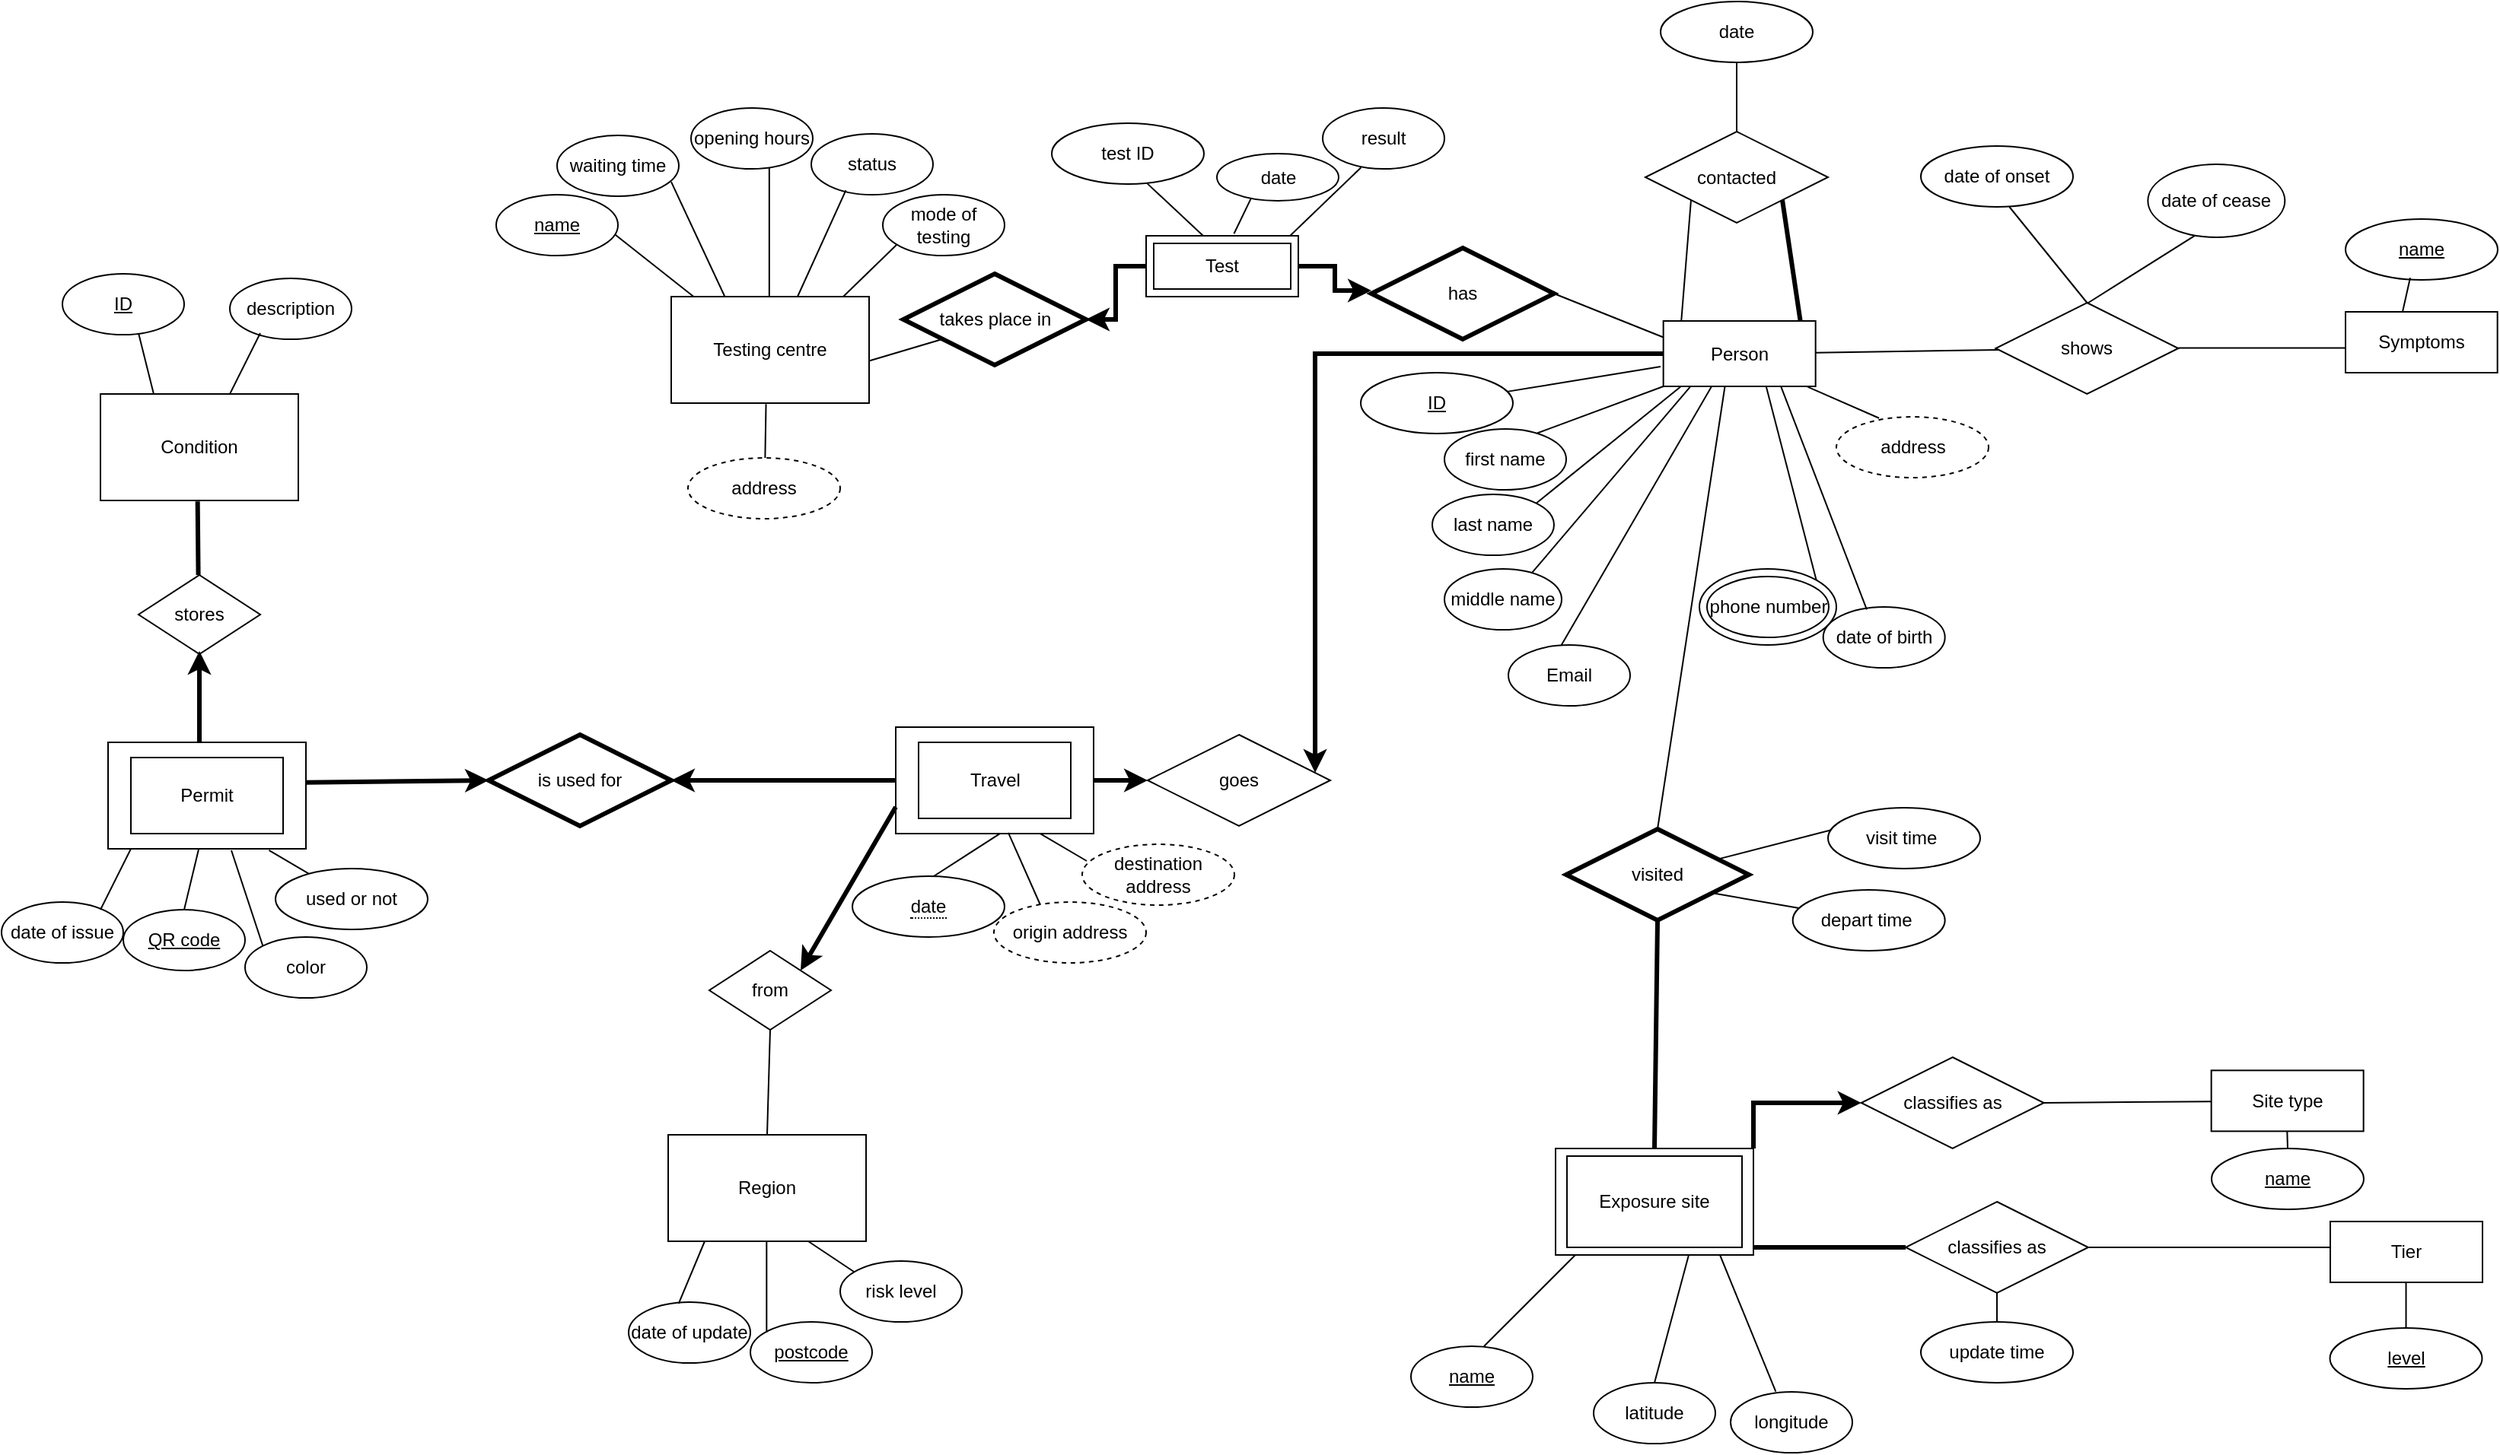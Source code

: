 <mxfile version="15.0.0" type="github">
  <diagram id="R2lEEEUBdFMjLlhIrx00" name="Page-1">
    <mxGraphModel dx="1307" dy="982" grid="1" gridSize="10" guides="1" tooltips="1" connect="1" arrows="1" fold="1" page="1" pageScale="1" pageWidth="1100" pageHeight="850" math="0" shadow="0" extFonts="Permanent Marker^https://fonts.googleapis.com/css?family=Permanent+Marker">
      <root>
        <mxCell id="0" />
        <mxCell id="1" parent="0" />
        <mxCell id="cCSkUBELmc3sfJRsUj0J-64" style="edgeStyle=orthogonalEdgeStyle;rounded=0;orthogonalLoop=1;jettySize=auto;html=1;strokeWidth=3;exitX=1;exitY=0;exitDx=0;exitDy=0;" parent="1" source="YlgnMmfE0ZR5ilOv5xmK-91" target="cCSkUBELmc3sfJRsUj0J-65" edge="1">
          <mxGeometry relative="1" as="geometry">
            <mxPoint x="350" y="319" as="targetPoint" />
          </mxGeometry>
        </mxCell>
        <mxCell id="YlgnMmfE0ZR5ilOv5xmK-91" value="Exposure site" style="rounded=0;whiteSpace=wrap;html=1;fillColor=none;" parent="1" vertex="1">
          <mxGeometry x="131" y="284" width="130" height="70" as="geometry" />
        </mxCell>
        <mxCell id="YlgnMmfE0ZR5ilOv5xmK-94" value="" style="rounded=0;whiteSpace=wrap;html=1;fillColor=none;" parent="1" vertex="1">
          <mxGeometry x="138.5" y="289" width="115" height="60" as="geometry" />
        </mxCell>
        <mxCell id="YlgnMmfE0ZR5ilOv5xmK-95" value="" style="endArrow=none;html=1;" parent="1" edge="1">
          <mxGeometry width="50" height="50" relative="1" as="geometry">
            <mxPoint x="84" y="414" as="sourcePoint" />
            <mxPoint x="144" y="354" as="targetPoint" />
          </mxGeometry>
        </mxCell>
        <mxCell id="YlgnMmfE0ZR5ilOv5xmK-99" value="&lt;u&gt;name&lt;/u&gt;" style="ellipse;whiteSpace=wrap;html=1;fillColor=none;gradientColor=none;" parent="1" vertex="1">
          <mxGeometry x="36" y="414" width="80" height="40" as="geometry" />
        </mxCell>
        <mxCell id="YlgnMmfE0ZR5ilOv5xmK-104" value="" style="endArrow=none;html=1;exitX=0.371;exitY=-0.004;exitDx=0;exitDy=0;exitPerimeter=0;" parent="1" source="YlgnMmfE0ZR5ilOv5xmK-107" edge="1">
          <mxGeometry width="50" height="50" relative="1" as="geometry">
            <mxPoint x="261" y="404" as="sourcePoint" />
            <mxPoint x="239.0" y="354" as="targetPoint" />
          </mxGeometry>
        </mxCell>
        <mxCell id="YlgnMmfE0ZR5ilOv5xmK-105" value="" style="endArrow=none;html=1;startArrow=none;exitX=0.5;exitY=0;exitDx=0;exitDy=0;" parent="1" source="YlgnMmfE0ZR5ilOv5xmK-106" edge="1">
          <mxGeometry width="50" height="50" relative="1" as="geometry">
            <mxPoint x="214.5" y="387.41" as="sourcePoint" />
            <mxPoint x="218.5" y="354" as="targetPoint" />
          </mxGeometry>
        </mxCell>
        <mxCell id="YlgnMmfE0ZR5ilOv5xmK-106" value="latitude" style="ellipse;whiteSpace=wrap;html=1;fillColor=none;gradientColor=none;" parent="1" vertex="1">
          <mxGeometry x="156" y="438" width="80" height="40" as="geometry" />
        </mxCell>
        <mxCell id="YlgnMmfE0ZR5ilOv5xmK-107" value="longitude" style="ellipse;whiteSpace=wrap;html=1;fillColor=none;gradientColor=none;" parent="1" vertex="1">
          <mxGeometry x="246" y="444" width="80" height="40" as="geometry" />
        </mxCell>
        <mxCell id="YlgnMmfE0ZR5ilOv5xmK-110" value="" style="endArrow=none;html=1;strokeWidth=1;entryX=0.216;entryY=0.714;entryDx=0;entryDy=0;entryPerimeter=0;" parent="1" target="f1ooUEPMnGp5a3XwGr4C-3" edge="1">
          <mxGeometry width="50" height="50" relative="1" as="geometry">
            <mxPoint x="-320.0" y="-233.76" as="sourcePoint" />
            <mxPoint x="-123" y="-292.0" as="targetPoint" />
          </mxGeometry>
        </mxCell>
        <mxCell id="YlgnMmfE0ZR5ilOv5xmK-111" value="Testing centre" style="rounded=0;whiteSpace=wrap;html=1;fillColor=none;" parent="1" vertex="1">
          <mxGeometry x="-450" y="-276" width="130" height="70" as="geometry" />
        </mxCell>
        <mxCell id="YlgnMmfE0ZR5ilOv5xmK-112" value="" style="endArrow=none;html=1;entryX=1;entryY=1;entryDx=0;entryDy=0;" parent="1" edge="1">
          <mxGeometry width="50" height="50" relative="1" as="geometry">
            <mxPoint x="-435.28" y="-276" as="sourcePoint" />
            <mxPoint x="-486.996" y="-316.858" as="targetPoint" />
          </mxGeometry>
        </mxCell>
        <mxCell id="YlgnMmfE0ZR5ilOv5xmK-113" value="" style="endArrow=none;html=1;entryX=0.685;entryY=0.99;entryDx=0;entryDy=0;entryPerimeter=0;" parent="1" edge="1">
          <mxGeometry width="50" height="50" relative="1" as="geometry">
            <mxPoint x="-414.8" y="-276" as="sourcePoint" />
            <mxPoint x="-450.0" y="-351.4" as="targetPoint" />
          </mxGeometry>
        </mxCell>
        <mxCell id="YlgnMmfE0ZR5ilOv5xmK-114" value="" style="endArrow=none;html=1;entryX=0.5;entryY=1;entryDx=0;entryDy=0;" parent="1" edge="1">
          <mxGeometry width="50" height="50" relative="1" as="geometry">
            <mxPoint x="-385.59" y="-276" as="sourcePoint" />
            <mxPoint x="-385.59" y="-361" as="targetPoint" />
          </mxGeometry>
        </mxCell>
        <mxCell id="YlgnMmfE0ZR5ilOv5xmK-115" value="" style="endArrow=none;html=1;entryX=0;entryY=1;entryDx=0;entryDy=0;" parent="1" edge="1">
          <mxGeometry width="50" height="50" relative="1" as="geometry">
            <mxPoint x="-367" y="-276" as="sourcePoint" />
            <mxPoint x="-335.284" y="-345.858" as="targetPoint" />
          </mxGeometry>
        </mxCell>
        <mxCell id="YlgnMmfE0ZR5ilOv5xmK-116" value="" style="endArrow=none;html=1;entryX=0;entryY=0.5;entryDx=0;entryDy=0;" parent="1" edge="1">
          <mxGeometry width="50" height="50" relative="1" as="geometry">
            <mxPoint x="-337" y="-276" as="sourcePoint" />
            <mxPoint x="-302" y="-310" as="targetPoint" />
          </mxGeometry>
        </mxCell>
        <mxCell id="YlgnMmfE0ZR5ilOv5xmK-117" value="&lt;u&gt;name&lt;/u&gt;" style="ellipse;whiteSpace=wrap;html=1;fillColor=none;gradientColor=none;" parent="1" vertex="1">
          <mxGeometry x="-565" y="-343" width="80" height="40" as="geometry" />
        </mxCell>
        <mxCell id="YlgnMmfE0ZR5ilOv5xmK-118" value="&lt;span&gt;waiting time&lt;/span&gt;" style="ellipse;whiteSpace=wrap;html=1;fillColor=none;gradientColor=none;" parent="1" vertex="1">
          <mxGeometry x="-525" y="-382" width="80" height="40" as="geometry" />
        </mxCell>
        <mxCell id="YlgnMmfE0ZR5ilOv5xmK-119" value="opening hours" style="ellipse;whiteSpace=wrap;html=1;fillColor=none;gradientColor=none;" parent="1" vertex="1">
          <mxGeometry x="-437" y="-400" width="80" height="40" as="geometry" />
        </mxCell>
        <mxCell id="YlgnMmfE0ZR5ilOv5xmK-120" value="mode of testing" style="ellipse;whiteSpace=wrap;html=1;fillColor=none;gradientColor=none;" parent="1" vertex="1">
          <mxGeometry x="-311" y="-343" width="80" height="40" as="geometry" />
        </mxCell>
        <mxCell id="YlgnMmfE0ZR5ilOv5xmK-121" value="status" style="ellipse;whiteSpace=wrap;html=1;fillColor=none;gradientColor=none;" parent="1" vertex="1">
          <mxGeometry x="-358" y="-383" width="80" height="40" as="geometry" />
        </mxCell>
        <mxCell id="YlgnMmfE0ZR5ilOv5xmK-122" value="" style="endArrow=none;html=1;entryX=0.5;entryY=1;entryDx=0;entryDy=0;exitX=0.479;exitY=1.009;exitDx=0;exitDy=0;exitPerimeter=0;" parent="1" source="YlgnMmfE0ZR5ilOv5xmK-111" target="cCSkUBELmc3sfJRsUj0J-99" edge="1">
          <mxGeometry width="50" height="50" relative="1" as="geometry">
            <mxPoint x="-397" y="-186" as="sourcePoint" />
            <mxPoint x="-397.5" y="-206" as="targetPoint" />
          </mxGeometry>
        </mxCell>
        <mxCell id="cCSkUBELmc3sfJRsUj0J-100" value="Text" style="edgeLabel;html=1;align=center;verticalAlign=middle;resizable=0;points=[];" parent="YlgnMmfE0ZR5ilOv5xmK-122" vertex="1" connectable="0">
          <mxGeometry x="0.416" relative="1" as="geometry">
            <mxPoint as="offset" />
          </mxGeometry>
        </mxCell>
        <mxCell id="YlgnMmfE0ZR5ilOv5xmK-131" value="" style="endArrow=none;html=1;entryX=0.471;entryY=-0.005;entryDx=0;entryDy=0;exitX=0.281;exitY=0.946;exitDx=0;exitDy=0;exitPerimeter=0;entryPerimeter=0;" parent="1" source="YlgnMmfE0ZR5ilOv5xmK-133" edge="1">
          <mxGeometry width="50" height="50" relative="1" as="geometry">
            <mxPoint x="-115.5" y="-203" as="sourcePoint" />
            <mxPoint x="-80.27" y="-317.35" as="targetPoint" />
          </mxGeometry>
        </mxCell>
        <mxCell id="YlgnMmfE0ZR5ilOv5xmK-132" value="" style="endArrow=none;html=1;entryX=0.803;entryY=0.322;entryDx=0;entryDy=0;entryPerimeter=0;exitX=0.315;exitY=0.978;exitDx=0;exitDy=0;exitPerimeter=0;" parent="1" source="YlgnMmfE0ZR5ilOv5xmK-134" edge="1">
          <mxGeometry width="50" height="50" relative="1" as="geometry">
            <mxPoint x="-11.5" y="-204" as="sourcePoint" />
            <mxPoint x="-58.76" y="-301.256" as="targetPoint" />
          </mxGeometry>
        </mxCell>
        <mxCell id="YlgnMmfE0ZR5ilOv5xmK-133" value="date" style="ellipse;whiteSpace=wrap;html=1;fillColor=none;gradientColor=none;" parent="1" vertex="1">
          <mxGeometry x="-91.5" y="-370" width="80" height="31" as="geometry" />
        </mxCell>
        <mxCell id="YlgnMmfE0ZR5ilOv5xmK-134" value="result" style="ellipse;whiteSpace=wrap;html=1;fillColor=none;gradientColor=none;" parent="1" vertex="1">
          <mxGeometry x="-22" y="-400" width="80" height="40" as="geometry" />
        </mxCell>
        <mxCell id="cCSkUBELmc3sfJRsUj0J-88" style="edgeStyle=orthogonalEdgeStyle;rounded=0;orthogonalLoop=1;jettySize=auto;html=1;strokeWidth=3;" parent="1" source="YlgnMmfE0ZR5ilOv5xmK-138" target="cCSkUBELmc3sfJRsUj0J-89" edge="1">
          <mxGeometry relative="1" as="geometry">
            <mxPoint x="-50" y="42" as="targetPoint" />
          </mxGeometry>
        </mxCell>
        <mxCell id="pmJfNrGiu5hza0LGlMJ2-2" style="edgeStyle=orthogonalEdgeStyle;rounded=0;orthogonalLoop=1;jettySize=auto;html=1;strokeWidth=3;" parent="1" source="YlgnMmfE0ZR5ilOv5xmK-138" edge="1">
          <mxGeometry relative="1" as="geometry">
            <mxPoint x="-450" y="42" as="targetPoint" />
          </mxGeometry>
        </mxCell>
        <mxCell id="YlgnMmfE0ZR5ilOv5xmK-138" value="Travel" style="rounded=0;whiteSpace=wrap;html=1;fillColor=none;" parent="1" vertex="1">
          <mxGeometry x="-302.5" y="7" width="130" height="70" as="geometry" />
        </mxCell>
        <mxCell id="YlgnMmfE0ZR5ilOv5xmK-141" value="" style="endArrow=none;html=1;entryX=0.529;entryY=0.997;entryDx=0;entryDy=0;exitX=0.5;exitY=0;exitDx=0;exitDy=0;entryPerimeter=0;" parent="1" target="YlgnMmfE0ZR5ilOv5xmK-138" edge="1">
          <mxGeometry width="50" height="50" relative="1" as="geometry">
            <mxPoint x="-277.5" y="105" as="sourcePoint" />
            <mxPoint x="-234.5" y="75" as="targetPoint" />
          </mxGeometry>
        </mxCell>
        <mxCell id="YlgnMmfE0ZR5ilOv5xmK-143" value="" style="endArrow=none;html=1;entryX=0.569;entryY=0.992;entryDx=0;entryDy=0;entryPerimeter=0;" parent="1" target="YlgnMmfE0ZR5ilOv5xmK-138" edge="1">
          <mxGeometry width="50" height="50" relative="1" as="geometry">
            <mxPoint x="-207" y="125" as="sourcePoint" />
            <mxPoint x="-227.5" y="75" as="targetPoint" />
          </mxGeometry>
        </mxCell>
        <mxCell id="YlgnMmfE0ZR5ilOv5xmK-145" value="" style="endArrow=none;html=1;entryX=0.729;entryY=0.999;entryDx=0;entryDy=0;entryPerimeter=0;" parent="1" target="YlgnMmfE0ZR5ilOv5xmK-138" edge="1">
          <mxGeometry width="50" height="50" relative="1" as="geometry">
            <mxPoint x="-177" y="95" as="sourcePoint" />
            <mxPoint x="-207" y="75" as="targetPoint" />
          </mxGeometry>
        </mxCell>
        <mxCell id="YlgnMmfE0ZR5ilOv5xmK-151" value="from" style="rhombus;whiteSpace=wrap;html=1;fillColor=none;gradientColor=none;" parent="1" vertex="1">
          <mxGeometry x="-425" y="154" width="80" height="52" as="geometry" />
        </mxCell>
        <mxCell id="YlgnMmfE0ZR5ilOv5xmK-152" value="Region" style="rounded=0;whiteSpace=wrap;html=1;fillColor=none;" parent="1" vertex="1">
          <mxGeometry x="-452" y="275" width="130" height="70" as="geometry" />
        </mxCell>
        <mxCell id="YlgnMmfE0ZR5ilOv5xmK-154" value="Permit" style="rounded=0;whiteSpace=wrap;html=1;fillColor=none;" parent="1" vertex="1">
          <mxGeometry x="-820" y="17" width="130" height="70" as="geometry" />
        </mxCell>
        <mxCell id="YlgnMmfE0ZR5ilOv5xmK-155" value="" style="endArrow=classic;html=1;strokeWidth=3;exitX=0;exitY=0.75;exitDx=0;exitDy=0;entryX=1;entryY=0;entryDx=0;entryDy=0;" parent="1" source="YlgnMmfE0ZR5ilOv5xmK-138" target="YlgnMmfE0ZR5ilOv5xmK-151" edge="1">
          <mxGeometry width="50" height="50" relative="1" as="geometry">
            <mxPoint x="-302.5" y="39.29" as="sourcePoint" />
            <mxPoint x="-470" y="40.29" as="targetPoint" />
            <Array as="points" />
          </mxGeometry>
        </mxCell>
        <mxCell id="YlgnMmfE0ZR5ilOv5xmK-156" value="" style="endArrow=none;html=1;entryX=0.5;entryY=0;entryDx=0;entryDy=0;exitX=0.5;exitY=1;exitDx=0;exitDy=0;" parent="1" source="YlgnMmfE0ZR5ilOv5xmK-151" target="YlgnMmfE0ZR5ilOv5xmK-152" edge="1">
          <mxGeometry width="50" height="50" relative="1" as="geometry">
            <mxPoint x="-464.5" y="245" as="sourcePoint" />
            <mxPoint x="-302.5" y="244.76" as="targetPoint" />
          </mxGeometry>
        </mxCell>
        <mxCell id="YlgnMmfE0ZR5ilOv5xmK-160" value="" style="endArrow=classic;html=1;strokeWidth=3;entryX=0;entryY=0.5;entryDx=0;entryDy=0;exitX=0.999;exitY=0.376;exitDx=0;exitDy=0;exitPerimeter=0;" parent="1" source="YlgnMmfE0ZR5ilOv5xmK-154" target="cCSkUBELmc3sfJRsUj0J-91" edge="1">
          <mxGeometry width="50" height="50" relative="1" as="geometry">
            <mxPoint x="-689" y="43" as="sourcePoint" />
            <mxPoint x="-556" y="43" as="targetPoint" />
          </mxGeometry>
        </mxCell>
        <mxCell id="YlgnMmfE0ZR5ilOv5xmK-161" value="" style="endArrow=none;html=1;entryX=0.5;entryY=1;entryDx=0;entryDy=0;exitX=0.411;exitY=0.023;exitDx=0;exitDy=0;exitPerimeter=0;" parent="1" source="YlgnMmfE0ZR5ilOv5xmK-164" edge="1">
          <mxGeometry width="50" height="50" relative="1" as="geometry">
            <mxPoint x="-448" y="385" as="sourcePoint" />
            <mxPoint x="-428" y="345" as="targetPoint" />
            <Array as="points">
              <mxPoint x="-428" y="345" />
            </Array>
          </mxGeometry>
        </mxCell>
        <mxCell id="YlgnMmfE0ZR5ilOv5xmK-162" value="" style="endArrow=none;html=1;entryX=0.5;entryY=1;entryDx=0;entryDy=0;" parent="1" edge="1">
          <mxGeometry width="50" height="50" relative="1" as="geometry">
            <mxPoint x="-387.34" y="405" as="sourcePoint" />
            <mxPoint x="-387.34" y="345" as="targetPoint" />
            <Array as="points">
              <mxPoint x="-387.34" y="405" />
              <mxPoint x="-387.34" y="395" />
            </Array>
          </mxGeometry>
        </mxCell>
        <mxCell id="YlgnMmfE0ZR5ilOv5xmK-163" value="" style="endArrow=none;html=1;entryX=0.5;entryY=1;entryDx=0;entryDy=0;" parent="1" edge="1">
          <mxGeometry width="50" height="50" relative="1" as="geometry">
            <mxPoint x="-330" y="365" as="sourcePoint" />
            <mxPoint x="-360" y="345" as="targetPoint" />
          </mxGeometry>
        </mxCell>
        <mxCell id="YlgnMmfE0ZR5ilOv5xmK-164" value="date of update" style="ellipse;whiteSpace=wrap;html=1;fillColor=none;gradientColor=none;" parent="1" vertex="1">
          <mxGeometry x="-478" y="385" width="80" height="40" as="geometry" />
        </mxCell>
        <mxCell id="YlgnMmfE0ZR5ilOv5xmK-165" value="&lt;u&gt;postcode&lt;/u&gt;" style="ellipse;whiteSpace=wrap;html=1;fillColor=none;gradientColor=none;" parent="1" vertex="1">
          <mxGeometry x="-398" y="398" width="80" height="40" as="geometry" />
        </mxCell>
        <mxCell id="YlgnMmfE0ZR5ilOv5xmK-166" value="risk level" style="ellipse;whiteSpace=wrap;html=1;fillColor=none;gradientColor=none;" parent="1" vertex="1">
          <mxGeometry x="-339" y="358" width="80" height="40" as="geometry" />
        </mxCell>
        <mxCell id="YlgnMmfE0ZR5ilOv5xmK-167" value="" style="endArrow=classic;html=1;strokeWidth=3;" parent="1" edge="1">
          <mxGeometry width="50" height="50" relative="1" as="geometry">
            <mxPoint x="-760" y="17" as="sourcePoint" />
            <mxPoint x="-760" y="-43" as="targetPoint" />
          </mxGeometry>
        </mxCell>
        <mxCell id="YlgnMmfE0ZR5ilOv5xmK-168" value="stores" style="rhombus;whiteSpace=wrap;html=1;fillColor=none;gradientColor=none;" parent="1" vertex="1">
          <mxGeometry x="-800" y="-93" width="80" height="52" as="geometry" />
        </mxCell>
        <mxCell id="YlgnMmfE0ZR5ilOv5xmK-171" value="Condition" style="rounded=0;whiteSpace=wrap;html=1;fillColor=none;" parent="1" vertex="1">
          <mxGeometry x="-825" y="-212" width="130" height="70" as="geometry" />
        </mxCell>
        <mxCell id="YlgnMmfE0ZR5ilOv5xmK-172" value="" style="endArrow=none;html=1;strokeWidth=1;" parent="1" edge="1">
          <mxGeometry width="50" height="50" relative="1" as="geometry">
            <mxPoint x="-740" y="-212" as="sourcePoint" />
            <mxPoint x="-720" y="-252" as="targetPoint" />
          </mxGeometry>
        </mxCell>
        <mxCell id="YlgnMmfE0ZR5ilOv5xmK-173" value="" style="endArrow=none;html=1;strokeWidth=1;" parent="1" edge="1">
          <mxGeometry width="50" height="50" relative="1" as="geometry">
            <mxPoint x="-790" y="-212" as="sourcePoint" />
            <mxPoint x="-800" y="-252" as="targetPoint" />
          </mxGeometry>
        </mxCell>
        <mxCell id="YlgnMmfE0ZR5ilOv5xmK-174" value="&lt;u&gt;ID&lt;/u&gt;" style="ellipse;whiteSpace=wrap;html=1;fillColor=none;gradientColor=none;" parent="1" vertex="1">
          <mxGeometry x="-850" y="-291" width="80" height="40" as="geometry" />
        </mxCell>
        <mxCell id="YlgnMmfE0ZR5ilOv5xmK-175" value="description" style="ellipse;whiteSpace=wrap;html=1;fillColor=none;gradientColor=none;" parent="1" vertex="1">
          <mxGeometry x="-740" y="-288" width="80" height="40" as="geometry" />
        </mxCell>
        <mxCell id="YlgnMmfE0ZR5ilOv5xmK-176" value="" style="endArrow=none;html=1;strokeWidth=3;entryX=0.491;entryY=1.009;entryDx=0;entryDy=0;entryPerimeter=0;" parent="1" target="YlgnMmfE0ZR5ilOv5xmK-171" edge="1">
          <mxGeometry width="50" height="50" relative="1" as="geometry">
            <mxPoint x="-760.71" y="-93" as="sourcePoint" />
            <mxPoint x="-761" y="-140" as="targetPoint" />
          </mxGeometry>
        </mxCell>
        <mxCell id="YlgnMmfE0ZR5ilOv5xmK-177" value="" style="endArrow=none;html=1;entryX=0.5;entryY=1;entryDx=0;entryDy=0;" parent="1" edge="1">
          <mxGeometry width="50" height="50" relative="1" as="geometry">
            <mxPoint x="-825" y="127" as="sourcePoint" />
            <mxPoint x="-805" y="87" as="targetPoint" />
          </mxGeometry>
        </mxCell>
        <mxCell id="YlgnMmfE0ZR5ilOv5xmK-178" value="" style="endArrow=none;html=1;exitX=0;exitY=0;exitDx=0;exitDy=0;" parent="1" source="YlgnMmfE0ZR5ilOv5xmK-182" edge="1">
          <mxGeometry width="50" height="50" relative="1" as="geometry">
            <mxPoint x="-690" y="127" as="sourcePoint" />
            <mxPoint x="-739" y="88" as="targetPoint" />
          </mxGeometry>
        </mxCell>
        <mxCell id="YlgnMmfE0ZR5ilOv5xmK-179" value="" style="endArrow=none;html=1;entryX=0.5;entryY=1;entryDx=0;entryDy=0;exitX=0.5;exitY=0;exitDx=0;exitDy=0;" parent="1" source="YlgnMmfE0ZR5ilOv5xmK-181" edge="1">
          <mxGeometry width="50" height="50" relative="1" as="geometry">
            <mxPoint x="-760.42" y="127" as="sourcePoint" />
            <mxPoint x="-760.42" y="87" as="targetPoint" />
          </mxGeometry>
        </mxCell>
        <mxCell id="YlgnMmfE0ZR5ilOv5xmK-180" value="date of issue" style="ellipse;whiteSpace=wrap;html=1;fillColor=none;gradientColor=none;" parent="1" vertex="1">
          <mxGeometry x="-890" y="122" width="80" height="40" as="geometry" />
        </mxCell>
        <mxCell id="YlgnMmfE0ZR5ilOv5xmK-181" value="&lt;u&gt;QR code&lt;/u&gt;" style="ellipse;whiteSpace=wrap;html=1;fillColor=none;gradientColor=none;" parent="1" vertex="1">
          <mxGeometry x="-810" y="127" width="80" height="40" as="geometry" />
        </mxCell>
        <mxCell id="YlgnMmfE0ZR5ilOv5xmK-182" value="color" style="ellipse;whiteSpace=wrap;html=1;fillColor=none;gradientColor=none;" parent="1" vertex="1">
          <mxGeometry x="-730" y="145" width="80" height="40" as="geometry" />
        </mxCell>
        <mxCell id="cCSkUBELmc3sfJRsUj0J-90" style="edgeStyle=orthogonalEdgeStyle;rounded=0;orthogonalLoop=1;jettySize=auto;html=1;entryX=0.917;entryY=0.416;entryDx=0;entryDy=0;entryPerimeter=0;strokeWidth=3;" parent="1" source="cCSkUBELmc3sfJRsUj0J-3" target="cCSkUBELmc3sfJRsUj0J-89" edge="1">
          <mxGeometry relative="1" as="geometry" />
        </mxCell>
        <mxCell id="cCSkUBELmc3sfJRsUj0J-3" value="Person" style="whiteSpace=wrap;html=1;align=center;strokeWidth=1;" parent="1" vertex="1">
          <mxGeometry x="201.83" y="-260" width="100" height="43" as="geometry" />
        </mxCell>
        <mxCell id="cCSkUBELmc3sfJRsUj0J-4" value="contacted" style="shape=rhombus;perimeter=rhombusPerimeter;whiteSpace=wrap;html=1;align=center;strokeWidth=1;" parent="1" vertex="1">
          <mxGeometry x="190.0" y="-384.5" width="120" height="60" as="geometry" />
        </mxCell>
        <mxCell id="cCSkUBELmc3sfJRsUj0J-5" value="" style="endArrow=none;html=1;rounded=0;entryX=0;entryY=1;entryDx=0;entryDy=0;exitX=0.118;exitY=-0.005;exitDx=0;exitDy=0;exitPerimeter=0;" parent="1" source="cCSkUBELmc3sfJRsUj0J-3" target="cCSkUBELmc3sfJRsUj0J-4" edge="1">
          <mxGeometry relative="1" as="geometry">
            <mxPoint x="28.83" y="-317.5" as="sourcePoint" />
            <mxPoint x="188.83" y="-317.5" as="targetPoint" />
          </mxGeometry>
        </mxCell>
        <mxCell id="cCSkUBELmc3sfJRsUj0J-7" value="" style="endArrow=none;html=1;rounded=0;exitX=1;exitY=1;exitDx=0;exitDy=0;entryX=0.9;entryY=0;entryDx=0;entryDy=0;entryPerimeter=0;strokeWidth=3;" parent="1" source="cCSkUBELmc3sfJRsUj0J-4" target="cCSkUBELmc3sfJRsUj0J-3" edge="1">
          <mxGeometry relative="1" as="geometry">
            <mxPoint x="171.83" y="-247" as="sourcePoint" />
            <mxPoint x="331.83" y="-247" as="targetPoint" />
          </mxGeometry>
        </mxCell>
        <mxCell id="cCSkUBELmc3sfJRsUj0J-12" value="first name" style="ellipse;whiteSpace=wrap;html=1;fillColor=none;gradientColor=none;" parent="1" vertex="1">
          <mxGeometry x="58" y="-189" width="80" height="40" as="geometry" />
        </mxCell>
        <mxCell id="cCSkUBELmc3sfJRsUj0J-14" value="phone number" style="ellipse;whiteSpace=wrap;html=1;fillColor=none;gradientColor=none;" parent="1" vertex="1">
          <mxGeometry x="230.5" y="-92" width="80" height="40" as="geometry" />
        </mxCell>
        <mxCell id="cCSkUBELmc3sfJRsUj0J-15" value="last name" style="ellipse;whiteSpace=wrap;html=1;fillColor=none;gradientColor=none;" parent="1" vertex="1">
          <mxGeometry x="50" y="-146" width="80" height="40" as="geometry" />
        </mxCell>
        <mxCell id="cCSkUBELmc3sfJRsUj0J-16" value="middle name" style="ellipse;whiteSpace=wrap;html=1;fillColor=none;gradientColor=none;" parent="1" vertex="1">
          <mxGeometry x="58" y="-97" width="77" height="40" as="geometry" />
        </mxCell>
        <mxCell id="cCSkUBELmc3sfJRsUj0J-17" value="Email" style="ellipse;whiteSpace=wrap;html=1;fillColor=none;gradientColor=none;" parent="1" vertex="1">
          <mxGeometry x="100" y="-47" width="80" height="40" as="geometry" />
        </mxCell>
        <mxCell id="cCSkUBELmc3sfJRsUj0J-18" value="" style="ellipse;whiteSpace=wrap;html=1;fillColor=none;gradientColor=none;" parent="1" vertex="1">
          <mxGeometry x="225.5" y="-97" width="90" height="50" as="geometry" />
        </mxCell>
        <mxCell id="cCSkUBELmc3sfJRsUj0J-29" value="date of birth" style="ellipse;whiteSpace=wrap;html=1;fillColor=none;gradientColor=none;" parent="1" vertex="1">
          <mxGeometry x="306.83" y="-72" width="80" height="40" as="geometry" />
        </mxCell>
        <mxCell id="cCSkUBELmc3sfJRsUj0J-37" value="" style="endArrow=none;html=1;rounded=0;entryX=0.948;entryY=1.008;entryDx=0;entryDy=0;entryPerimeter=0;exitX=0;exitY=0;exitDx=0;exitDy=0;" parent="1" target="cCSkUBELmc3sfJRsUj0J-3" edge="1">
          <mxGeometry relative="1" as="geometry">
            <mxPoint x="343.546" y="-196.142" as="sourcePoint" />
            <mxPoint x="503.83" y="-132" as="targetPoint" />
          </mxGeometry>
        </mxCell>
        <mxCell id="cCSkUBELmc3sfJRsUj0J-38" value="" style="endArrow=none;html=1;rounded=0;exitX=0.676;exitY=1.006;exitDx=0;exitDy=0;exitPerimeter=0;entryX=1;entryY=0;entryDx=0;entryDy=0;" parent="1" source="cCSkUBELmc3sfJRsUj0J-3" target="cCSkUBELmc3sfJRsUj0J-18" edge="1">
          <mxGeometry relative="1" as="geometry">
            <mxPoint x="243.83" y="-192" as="sourcePoint" />
            <mxPoint x="403.83" y="-192" as="targetPoint" />
          </mxGeometry>
        </mxCell>
        <mxCell id="cCSkUBELmc3sfJRsUj0J-39" value="" style="endArrow=none;html=1;rounded=0;entryX=0.358;entryY=0.042;entryDx=0;entryDy=0;entryPerimeter=0;exitX=0.773;exitY=1.005;exitDx=0;exitDy=0;exitPerimeter=0;" parent="1" source="cCSkUBELmc3sfJRsUj0J-3" target="cCSkUBELmc3sfJRsUj0J-29" edge="1">
          <mxGeometry relative="1" as="geometry">
            <mxPoint x="293.83" y="-322" as="sourcePoint" />
            <mxPoint x="453.83" y="-322" as="targetPoint" />
          </mxGeometry>
        </mxCell>
        <mxCell id="cCSkUBELmc3sfJRsUj0J-40" value="" style="endArrow=none;html=1;rounded=0;entryX=0.317;entryY=1.001;entryDx=0;entryDy=0;exitX=0.435;exitY=0.004;exitDx=0;exitDy=0;exitPerimeter=0;entryPerimeter=0;" parent="1" source="cCSkUBELmc3sfJRsUj0J-17" target="cCSkUBELmc3sfJRsUj0J-3" edge="1">
          <mxGeometry relative="1" as="geometry">
            <mxPoint x="186.83" y="-107.83" as="sourcePoint" />
            <mxPoint x="346.83" y="-107.83" as="targetPoint" />
          </mxGeometry>
        </mxCell>
        <mxCell id="cCSkUBELmc3sfJRsUj0J-41" value="" style="endArrow=none;html=1;rounded=0;exitX=0.762;exitY=0.068;exitDx=0;exitDy=0;exitPerimeter=0;entryX=0;entryY=1;entryDx=0;entryDy=0;" parent="1" source="cCSkUBELmc3sfJRsUj0J-12" target="cCSkUBELmc3sfJRsUj0J-3" edge="1">
          <mxGeometry relative="1" as="geometry">
            <mxPoint x="73.83" y="-222" as="sourcePoint" />
            <mxPoint x="233.83" y="-222" as="targetPoint" />
          </mxGeometry>
        </mxCell>
        <mxCell id="cCSkUBELmc3sfJRsUj0J-42" value="" style="endArrow=none;html=1;rounded=0;entryX=0.113;entryY=1.006;entryDx=0;entryDy=0;entryPerimeter=0;exitX=1;exitY=0;exitDx=0;exitDy=0;" parent="1" source="cCSkUBELmc3sfJRsUj0J-15" target="cCSkUBELmc3sfJRsUj0J-3" edge="1">
          <mxGeometry relative="1" as="geometry">
            <mxPoint x="110.83" y="-176" as="sourcePoint" />
            <mxPoint x="213.83" y="-218" as="targetPoint" />
          </mxGeometry>
        </mxCell>
        <mxCell id="cCSkUBELmc3sfJRsUj0J-43" value="" style="endArrow=none;html=1;rounded=0;exitX=0.745;exitY=0.068;exitDx=0;exitDy=0;exitPerimeter=0;entryX=0.176;entryY=1.008;entryDx=0;entryDy=0;entryPerimeter=0;" parent="1" source="cCSkUBELmc3sfJRsUj0J-16" target="cCSkUBELmc3sfJRsUj0J-3" edge="1">
          <mxGeometry relative="1" as="geometry">
            <mxPoint x="73.83" y="-222" as="sourcePoint" />
            <mxPoint x="233.83" y="-222" as="targetPoint" />
          </mxGeometry>
        </mxCell>
        <mxCell id="cCSkUBELmc3sfJRsUj0J-44" value="" style="endArrow=none;html=1;rounded=0;" parent="1" target="cCSkUBELmc3sfJRsUj0J-45" edge="1">
          <mxGeometry relative="1" as="geometry">
            <mxPoint x="301.83" y="-239.09" as="sourcePoint" />
            <mxPoint x="710" y="-239" as="targetPoint" />
          </mxGeometry>
        </mxCell>
        <mxCell id="cCSkUBELmc3sfJRsUj0J-45" value="shows" style="shape=rhombus;perimeter=rhombusPerimeter;whiteSpace=wrap;html=1;align=center;strokeWidth=1;" parent="1" vertex="1">
          <mxGeometry x="420.17" y="-272" width="120" height="60" as="geometry" />
        </mxCell>
        <mxCell id="cCSkUBELmc3sfJRsUj0J-46" value="" style="endArrow=none;html=1;rounded=0;" parent="1" edge="1">
          <mxGeometry relative="1" as="geometry">
            <mxPoint x="540.17" y="-242.24" as="sourcePoint" />
            <mxPoint x="700.17" y="-242.24" as="targetPoint" />
          </mxGeometry>
        </mxCell>
        <mxCell id="cCSkUBELmc3sfJRsUj0J-47" value="Symptoms" style="whiteSpace=wrap;html=1;align=center;strokeWidth=1;" parent="1" vertex="1">
          <mxGeometry x="650" y="-266" width="99.83" height="40" as="geometry" />
        </mxCell>
        <mxCell id="cCSkUBELmc3sfJRsUj0J-48" value="" style="endArrow=none;html=1;rounded=0;exitX=0.5;exitY=0;exitDx=0;exitDy=0;" parent="1" source="cCSkUBELmc3sfJRsUj0J-45" edge="1">
          <mxGeometry relative="1" as="geometry">
            <mxPoint x="490.17" y="-233" as="sourcePoint" />
            <mxPoint x="429.17" y="-335" as="targetPoint" />
          </mxGeometry>
        </mxCell>
        <mxCell id="cCSkUBELmc3sfJRsUj0J-49" value="date of onset" style="ellipse;whiteSpace=wrap;html=1;align=center;strokeWidth=1;" parent="1" vertex="1">
          <mxGeometry x="371" y="-375" width="100" height="40" as="geometry" />
        </mxCell>
        <mxCell id="cCSkUBELmc3sfJRsUj0J-50" value="" style="endArrow=none;html=1;rounded=0;" parent="1" target="cCSkUBELmc3sfJRsUj0J-51" edge="1">
          <mxGeometry relative="1" as="geometry">
            <mxPoint x="200" y="-230" as="sourcePoint" />
            <mxPoint x="200" y="-230" as="targetPoint" />
          </mxGeometry>
        </mxCell>
        <mxCell id="cCSkUBELmc3sfJRsUj0J-51" value="ID" style="ellipse;whiteSpace=wrap;html=1;align=center;fontStyle=4;strokeWidth=1;" parent="1" vertex="1">
          <mxGeometry x="3" y="-226" width="100" height="40" as="geometry" />
        </mxCell>
        <mxCell id="cCSkUBELmc3sfJRsUj0J-52" value="date of cease" style="ellipse;whiteSpace=wrap;html=1;fillColor=none;gradientColor=none;" parent="1" vertex="1">
          <mxGeometry x="520.17" y="-363" width="90" height="48" as="geometry" />
        </mxCell>
        <mxCell id="cCSkUBELmc3sfJRsUj0J-53" value="" style="endArrow=none;html=1;rounded=0;entryX=0.342;entryY=0.978;entryDx=0;entryDy=0;entryPerimeter=0;exitX=0.504;exitY=0.004;exitDx=0;exitDy=0;exitPerimeter=0;" parent="1" source="cCSkUBELmc3sfJRsUj0J-45" target="cCSkUBELmc3sfJRsUj0J-52" edge="1">
          <mxGeometry relative="1" as="geometry">
            <mxPoint x="480.17" y="-273" as="sourcePoint" />
            <mxPoint x="550.17" y="-313" as="targetPoint" />
          </mxGeometry>
        </mxCell>
        <mxCell id="cCSkUBELmc3sfJRsUj0J-54" value="name" style="ellipse;whiteSpace=wrap;html=1;align=center;fontStyle=4;strokeWidth=1;" parent="1" vertex="1">
          <mxGeometry x="650" y="-327" width="100" height="40" as="geometry" />
        </mxCell>
        <mxCell id="cCSkUBELmc3sfJRsUj0J-55" value="" style="endArrow=none;html=1;rounded=0;exitX=0.425;exitY=0.966;exitDx=0;exitDy=0;exitPerimeter=0;entryX=0.375;entryY=0.006;entryDx=0;entryDy=0;entryPerimeter=0;" parent="1" source="cCSkUBELmc3sfJRsUj0J-54" target="cCSkUBELmc3sfJRsUj0J-47" edge="1">
          <mxGeometry relative="1" as="geometry">
            <mxPoint x="550" y="-205" as="sourcePoint" />
            <mxPoint x="710" y="-205" as="targetPoint" />
          </mxGeometry>
        </mxCell>
        <mxCell id="cCSkUBELmc3sfJRsUj0J-57" value="visited" style="shape=rhombus;perimeter=rhombusPerimeter;whiteSpace=wrap;html=1;align=center;strokeWidth=3;" parent="1" vertex="1">
          <mxGeometry x="138" y="74" width="120" height="60" as="geometry" />
        </mxCell>
        <mxCell id="cCSkUBELmc3sfJRsUj0J-61" value="" style="endArrow=none;html=1;rounded=0;entryX=0.356;entryY=0.147;entryDx=0;entryDy=0;entryPerimeter=0;exitX=0.628;exitY=0.992;exitDx=0;exitDy=0;exitPerimeter=0;" parent="1" source="f1ooUEPMnGp5a3XwGr4C-1" edge="1">
          <mxGeometry relative="1" as="geometry">
            <mxPoint x="-137" y="-350" as="sourcePoint" />
            <mxPoint x="-94.52" y="-310.356" as="targetPoint" />
          </mxGeometry>
        </mxCell>
        <mxCell id="cCSkUBELmc3sfJRsUj0J-62" value="" style="endArrow=none;html=1;rounded=0;strokeWidth=1;exitX=0.404;exitY=1.006;exitDx=0;exitDy=0;exitPerimeter=0;entryX=0.5;entryY=0;entryDx=0;entryDy=0;" parent="1" source="cCSkUBELmc3sfJRsUj0J-3" target="cCSkUBELmc3sfJRsUj0J-57" edge="1">
          <mxGeometry relative="1" as="geometry">
            <mxPoint x="-70" y="10" as="sourcePoint" />
            <mxPoint x="180" y="50" as="targetPoint" />
          </mxGeometry>
        </mxCell>
        <mxCell id="cCSkUBELmc3sfJRsUj0J-63" value="" style="endArrow=none;html=1;rounded=0;strokeWidth=3;exitX=0.5;exitY=1;exitDx=0;exitDy=0;entryX=0.5;entryY=0;entryDx=0;entryDy=0;" parent="1" source="cCSkUBELmc3sfJRsUj0J-57" target="YlgnMmfE0ZR5ilOv5xmK-91" edge="1">
          <mxGeometry relative="1" as="geometry">
            <mxPoint x="70" y="250" as="sourcePoint" />
            <mxPoint x="230" y="250" as="targetPoint" />
          </mxGeometry>
        </mxCell>
        <mxCell id="cCSkUBELmc3sfJRsUj0J-65" value="classifies as" style="shape=rhombus;perimeter=rhombusPerimeter;whiteSpace=wrap;html=1;align=center;strokeWidth=1;" parent="1" vertex="1">
          <mxGeometry x="331.83" y="224" width="120" height="60" as="geometry" />
        </mxCell>
        <mxCell id="cCSkUBELmc3sfJRsUj0J-66" value="" style="endArrow=none;html=1;rounded=0;strokeWidth=1;exitX=1;exitY=0.5;exitDx=0;exitDy=0;" parent="1" source="cCSkUBELmc3sfJRsUj0J-65" target="cCSkUBELmc3sfJRsUj0J-67" edge="1">
          <mxGeometry relative="1" as="geometry">
            <mxPoint x="451.83" y="252.67" as="sourcePoint" />
            <mxPoint x="611.83" y="252.67" as="targetPoint" />
          </mxGeometry>
        </mxCell>
        <mxCell id="cCSkUBELmc3sfJRsUj0J-67" value="Site type" style="whiteSpace=wrap;html=1;align=center;strokeWidth=1;" parent="1" vertex="1">
          <mxGeometry x="561.83" y="232.67" width="100" height="40" as="geometry" />
        </mxCell>
        <mxCell id="cCSkUBELmc3sfJRsUj0J-68" value="" style="endArrow=none;html=1;rounded=0;strokeWidth=1;" parent="1" target="cCSkUBELmc3sfJRsUj0J-69" edge="1">
          <mxGeometry relative="1" as="geometry">
            <mxPoint x="611.66" y="272.67" as="sourcePoint" />
            <mxPoint x="612" y="304" as="targetPoint" />
          </mxGeometry>
        </mxCell>
        <mxCell id="cCSkUBELmc3sfJRsUj0J-69" value="name" style="ellipse;whiteSpace=wrap;html=1;align=center;fontStyle=4;strokeWidth=1;" parent="1" vertex="1">
          <mxGeometry x="562" y="284" width="100" height="40" as="geometry" />
        </mxCell>
        <mxCell id="cCSkUBELmc3sfJRsUj0J-70" value="" style="endArrow=none;html=1;rounded=0;strokeWidth=3;" parent="1" target="cCSkUBELmc3sfJRsUj0J-71" edge="1">
          <mxGeometry relative="1" as="geometry">
            <mxPoint x="261" y="349" as="sourcePoint" />
            <mxPoint x="421" y="349" as="targetPoint" />
          </mxGeometry>
        </mxCell>
        <mxCell id="cCSkUBELmc3sfJRsUj0J-71" value="classifies as" style="shape=rhombus;perimeter=rhombusPerimeter;whiteSpace=wrap;html=1;align=center;strokeWidth=1;" parent="1" vertex="1">
          <mxGeometry x="361" y="319" width="120" height="60" as="geometry" />
        </mxCell>
        <mxCell id="cCSkUBELmc3sfJRsUj0J-72" value="" style="endArrow=none;html=1;rounded=0;strokeWidth=1;" parent="1" edge="1">
          <mxGeometry relative="1" as="geometry">
            <mxPoint x="480" y="349" as="sourcePoint" />
            <mxPoint x="640" y="349" as="targetPoint" />
          </mxGeometry>
        </mxCell>
        <mxCell id="cCSkUBELmc3sfJRsUj0J-73" value="Tier" style="whiteSpace=wrap;html=1;align=center;strokeWidth=1;" parent="1" vertex="1">
          <mxGeometry x="640" y="332" width="100" height="40" as="geometry" />
        </mxCell>
        <mxCell id="cCSkUBELmc3sfJRsUj0J-74" value="" style="endArrow=none;html=1;rounded=0;strokeWidth=1;" parent="1" target="cCSkUBELmc3sfJRsUj0J-75" edge="1">
          <mxGeometry relative="1" as="geometry">
            <mxPoint x="689.76" y="372" as="sourcePoint" />
            <mxPoint x="689.76" y="422" as="targetPoint" />
          </mxGeometry>
        </mxCell>
        <mxCell id="cCSkUBELmc3sfJRsUj0J-75" value="level" style="ellipse;whiteSpace=wrap;html=1;align=center;fontStyle=4;strokeWidth=1;" parent="1" vertex="1">
          <mxGeometry x="639.76" y="402" width="100" height="40" as="geometry" />
        </mxCell>
        <mxCell id="cCSkUBELmc3sfJRsUj0J-76" value="" style="endArrow=none;html=1;rounded=0;strokeWidth=1;exitX=0.5;exitY=1;exitDx=0;exitDy=0;" parent="1" source="cCSkUBELmc3sfJRsUj0J-71" edge="1">
          <mxGeometry relative="1" as="geometry">
            <mxPoint x="470" y="400" as="sourcePoint" />
            <mxPoint x="421" y="400" as="targetPoint" />
          </mxGeometry>
        </mxCell>
        <mxCell id="cCSkUBELmc3sfJRsUj0J-78" value="" style="endArrow=none;html=1;rounded=0;strokeWidth=1;" parent="1" source="cCSkUBELmc3sfJRsUj0J-57" edge="1">
          <mxGeometry relative="1" as="geometry">
            <mxPoint x="280" y="80" as="sourcePoint" />
            <mxPoint x="330" y="70" as="targetPoint" />
          </mxGeometry>
        </mxCell>
        <mxCell id="cCSkUBELmc3sfJRsUj0J-79" value="" style="endArrow=none;html=1;rounded=0;strokeWidth=1;" parent="1" target="cCSkUBELmc3sfJRsUj0J-82" edge="1">
          <mxGeometry relative="1" as="geometry">
            <mxPoint x="233.6" y="116" as="sourcePoint" />
            <mxPoint x="273.534" y="122.615" as="targetPoint" />
          </mxGeometry>
        </mxCell>
        <mxCell id="cCSkUBELmc3sfJRsUj0J-80" value="visit time&amp;nbsp;" style="ellipse;whiteSpace=wrap;html=1;align=center;strokeWidth=1;" parent="1" vertex="1">
          <mxGeometry x="310" y="60" width="100" height="40" as="geometry" />
        </mxCell>
        <mxCell id="cCSkUBELmc3sfJRsUj0J-82" value="depart time&amp;nbsp;" style="ellipse;whiteSpace=wrap;html=1;align=center;strokeWidth=1;" parent="1" vertex="1">
          <mxGeometry x="286.834" y="114.005" width="100" height="40" as="geometry" />
        </mxCell>
        <mxCell id="cCSkUBELmc3sfJRsUj0J-89" value="goes" style="shape=rhombus;perimeter=rhombusPerimeter;whiteSpace=wrap;html=1;align=center;strokeWidth=1;" parent="1" vertex="1">
          <mxGeometry x="-137" y="12" width="120" height="60" as="geometry" />
        </mxCell>
        <mxCell id="cCSkUBELmc3sfJRsUj0J-91" value="is used for" style="shape=rhombus;perimeter=rhombusPerimeter;whiteSpace=wrap;html=1;align=center;strokeWidth=3;" parent="1" vertex="1">
          <mxGeometry x="-570.0" y="12" width="120" height="60" as="geometry" />
        </mxCell>
        <mxCell id="cCSkUBELmc3sfJRsUj0J-94" value="" style="rounded=0;whiteSpace=wrap;html=1;fillColor=none;" parent="1" vertex="1">
          <mxGeometry x="-805" y="27" width="100" height="50" as="geometry" />
        </mxCell>
        <mxCell id="cCSkUBELmc3sfJRsUj0J-95" value="" style="endArrow=none;html=1;rounded=0;strokeWidth=1;exitX=0.813;exitY=1.014;exitDx=0;exitDy=0;exitPerimeter=0;" parent="1" source="YlgnMmfE0ZR5ilOv5xmK-154" target="cCSkUBELmc3sfJRsUj0J-96" edge="1">
          <mxGeometry relative="1" as="geometry">
            <mxPoint x="-640" y="70" as="sourcePoint" />
            <mxPoint x="-660" y="120" as="targetPoint" />
          </mxGeometry>
        </mxCell>
        <mxCell id="cCSkUBELmc3sfJRsUj0J-96" value="used or not" style="ellipse;whiteSpace=wrap;html=1;align=center;strokeWidth=1;" parent="1" vertex="1">
          <mxGeometry x="-710" y="100" width="100" height="40" as="geometry" />
        </mxCell>
        <mxCell id="cCSkUBELmc3sfJRsUj0J-97" value="&lt;span style=&quot;border-bottom: 1px dotted&quot;&gt;date&lt;/span&gt;" style="ellipse;whiteSpace=wrap;html=1;align=center;strokeWidth=1;" parent="1" vertex="1">
          <mxGeometry x="-331" y="105" width="100" height="40" as="geometry" />
        </mxCell>
        <mxCell id="cCSkUBELmc3sfJRsUj0J-98" value="address" style="ellipse;whiteSpace=wrap;html=1;align=center;dashed=1;strokeWidth=1;" parent="1" vertex="1">
          <mxGeometry x="315.5" y="-197" width="100" height="40" as="geometry" />
        </mxCell>
        <mxCell id="cCSkUBELmc3sfJRsUj0J-99" value="address" style="ellipse;whiteSpace=wrap;html=1;align=center;dashed=1;strokeWidth=1;" parent="1" vertex="1">
          <mxGeometry x="-439" y="-170" width="100" height="40" as="geometry" />
        </mxCell>
        <mxCell id="pmJfNrGiu5hza0LGlMJ2-1" value="" style="rounded=0;whiteSpace=wrap;html=1;fillColor=none;" parent="1" vertex="1">
          <mxGeometry x="-287.5" y="17" width="100" height="50" as="geometry" />
        </mxCell>
        <mxCell id="pmJfNrGiu5hza0LGlMJ2-3" value="origin address" style="ellipse;whiteSpace=wrap;html=1;align=center;dashed=1;strokeWidth=1;" parent="1" vertex="1">
          <mxGeometry x="-238" y="122" width="100" height="40" as="geometry" />
        </mxCell>
        <mxCell id="pmJfNrGiu5hza0LGlMJ2-4" value="destination address" style="ellipse;whiteSpace=wrap;html=1;align=center;dashed=1;strokeWidth=1;" parent="1" vertex="1">
          <mxGeometry x="-180" y="84" width="100" height="40" as="geometry" />
        </mxCell>
        <mxCell id="f1ooUEPMnGp5a3XwGr4C-1" value="test ID" style="ellipse;whiteSpace=wrap;html=1;align=center;" parent="1" vertex="1">
          <mxGeometry x="-200" y="-390" width="100" height="40" as="geometry" />
        </mxCell>
        <mxCell id="f1ooUEPMnGp5a3XwGr4C-8" style="edgeStyle=orthogonalEdgeStyle;rounded=0;orthogonalLoop=1;jettySize=auto;html=1;entryX=0;entryY=0.467;entryDx=0;entryDy=0;entryPerimeter=0;strokeWidth=3;" parent="1" source="f1ooUEPMnGp5a3XwGr4C-2" target="f1ooUEPMnGp5a3XwGr4C-5" edge="1">
          <mxGeometry relative="1" as="geometry" />
        </mxCell>
        <mxCell id="f1ooUEPMnGp5a3XwGr4C-9" style="edgeStyle=orthogonalEdgeStyle;rounded=0;orthogonalLoop=1;jettySize=auto;html=1;strokeWidth=3;" parent="1" source="f1ooUEPMnGp5a3XwGr4C-2" target="f1ooUEPMnGp5a3XwGr4C-3" edge="1">
          <mxGeometry relative="1" as="geometry" />
        </mxCell>
        <mxCell id="f1ooUEPMnGp5a3XwGr4C-2" value="Test" style="whiteSpace=wrap;html=1;align=center;strokeWidth=1;" parent="1" vertex="1">
          <mxGeometry x="-138" y="-316" width="100" height="40" as="geometry" />
        </mxCell>
        <mxCell id="f1ooUEPMnGp5a3XwGr4C-3" value="takes place in" style="shape=rhombus;perimeter=rhombusPerimeter;whiteSpace=wrap;html=1;align=center;strokeWidth=3;" parent="1" vertex="1">
          <mxGeometry x="-297.5" y="-291" width="120" height="60" as="geometry" />
        </mxCell>
        <mxCell id="f1ooUEPMnGp5a3XwGr4C-5" value="has" style="shape=rhombus;perimeter=rhombusPerimeter;whiteSpace=wrap;html=1;align=center;strokeWidth=3;" parent="1" vertex="1">
          <mxGeometry x="10" y="-308" width="120" height="60" as="geometry" />
        </mxCell>
        <mxCell id="f1ooUEPMnGp5a3XwGr4C-7" value="" style="endArrow=none;html=1;rounded=0;exitX=1;exitY=0.5;exitDx=0;exitDy=0;entryX=0;entryY=0.25;entryDx=0;entryDy=0;" parent="1" source="f1ooUEPMnGp5a3XwGr4C-5" target="cCSkUBELmc3sfJRsUj0J-3" edge="1">
          <mxGeometry relative="1" as="geometry">
            <mxPoint x="-10" y="-270" as="sourcePoint" />
            <mxPoint x="150" y="-270" as="targetPoint" />
          </mxGeometry>
        </mxCell>
        <mxCell id="f1ooUEPMnGp5a3XwGr4C-10" value="update time" style="ellipse;whiteSpace=wrap;html=1;align=center;strokeWidth=1;" parent="1" vertex="1">
          <mxGeometry x="371" y="398" width="100" height="40" as="geometry" />
        </mxCell>
        <mxCell id="f1ooUEPMnGp5a3XwGr4C-11" value="" style="endArrow=none;html=1;rounded=0;strokeWidth=1;entryX=0.5;entryY=0;entryDx=0;entryDy=0;" parent="1" target="cCSkUBELmc3sfJRsUj0J-4" edge="1">
          <mxGeometry relative="1" as="geometry">
            <mxPoint x="250" y="-440" as="sourcePoint" />
            <mxPoint x="350" y="-320" as="targetPoint" />
          </mxGeometry>
        </mxCell>
        <mxCell id="f1ooUEPMnGp5a3XwGr4C-12" value="date" style="ellipse;whiteSpace=wrap;html=1;align=center;strokeWidth=1;" parent="1" vertex="1">
          <mxGeometry x="200" y="-470" width="100" height="40" as="geometry" />
        </mxCell>
        <mxCell id="LYMg3vgAiz3j6EhUKuAo-1" value="" style="whiteSpace=wrap;html=1;align=center;strokeWidth=1;fillColor=none;" vertex="1" parent="1">
          <mxGeometry x="-133" y="-311" width="90" height="30" as="geometry" />
        </mxCell>
      </root>
    </mxGraphModel>
  </diagram>
</mxfile>

